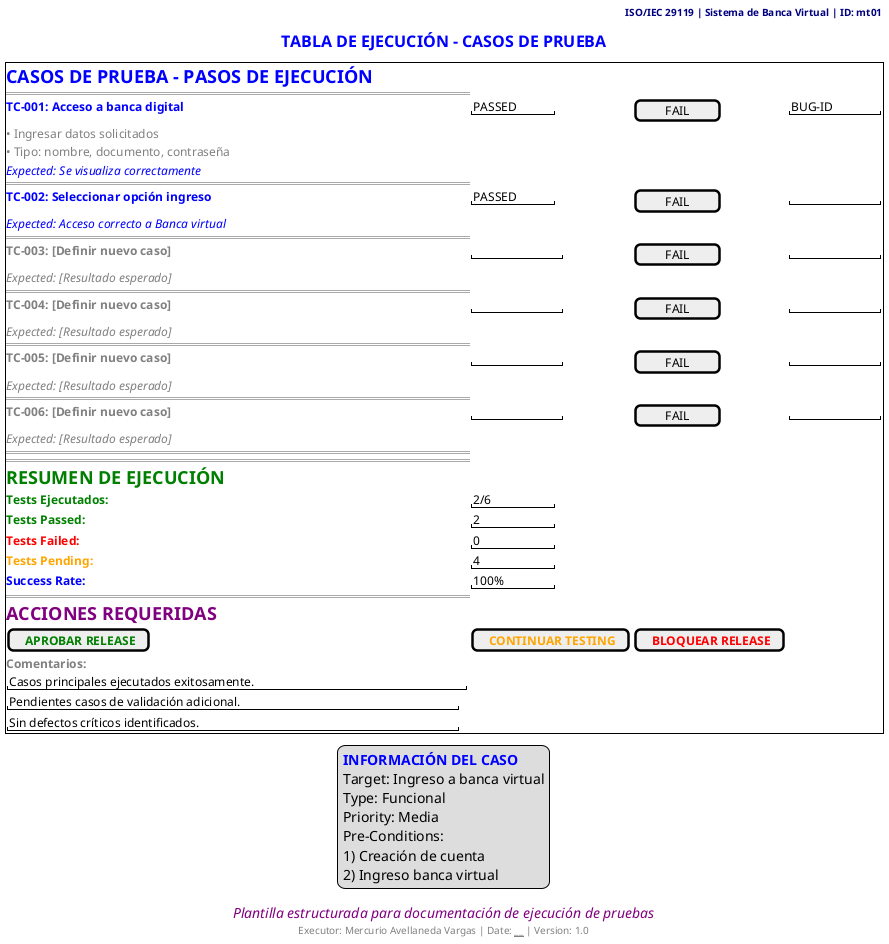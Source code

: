 @startsalt plantilla-tabla-ejecucion-estructurada
title <color:Blue><size:16><b>TABLA DE EJECUCIÓN - CASOS DE PRUEBA</b></color>
header <color:Navy><b>ISO/IEC 29119 | Sistema de Banca Virtual | ID: mt01</b></color>
footer <color:Gray><size:10>Executor: Mercurio Avellaneda Vargas | Date: __________ | Version: 1.0</color>
caption <color:Purple><i>Plantilla estructurada para documentación de ejecución de pruebas</i></color>

legend
<color:Blue><b>INFORMACIÓN DEL CASO</b></color>
Target: Ingreso a banca virtual
Type: Funcional
Priority: Media
Pre-Conditions: 
1) Creación de cuenta
2) Ingreso banca virtual
end legend

{+
  ==<color:Blue><b>CASOS DE PRUEBA - PASOS DE EJECUCIÓN
  ====
  
  <color:Blue><b>TC-001: Acceso a banca digital              | "PASSED    " | [   FAIL   ] | "BUG-ID     "
  <color:Gray>• Ingresar datos solicitados                  | .            | .             | .
  <color:Gray>• Tipo: nombre, documento, contraseña         | .            | .             | .
  <color:Blue><i>Expected: Se visualiza correctamente       | .            | .             | .
  ====
  
  <color:Blue><b>TC-002: Seleccionar opción ingreso          | "PASSED    " | [   FAIL   ] | "           "
  <color:Blue><i>Expected: Acceso correcto a Banca virtual  | .            | .             | .
  ====
  
  <color:Gray><b>TC-003: [Definir nuevo caso]               | "           " | [   FAIL   ] | "           "
  <color:Gray><i>Expected: [Resultado esperado]             | .            | .             | .
  ====
  
  <color:Gray><b>TC-004: [Definir nuevo caso]               | "           " | [   FAIL   ] | "           "
  <color:Gray><i>Expected: [Resultado esperado]             | .            | .             | .
  ====
  
  <color:Gray><b>TC-005: [Definir nuevo caso]               | "           " | [   FAIL   ] | "           "
  <color:Gray><i>Expected: [Resultado esperado]             | .            | .             | .
  ====
  
  <color:Gray><b>TC-006: [Definir nuevo caso]               | "           " | [   FAIL   ] | "           "
  <color:Gray><i>Expected: [Resultado esperado]             | .            | .             | .
  ====
  ====
  
  ==<color:Green><b>RESUMEN DE EJECUCIÓN
  
  <color:Green><b>Tests Ejecutados:    | "2/6       "
  <color:Green><b>Tests Passed:        | "2         "
  <color:Red><b>Tests Failed:          | "0         "
  <color:Orange><b>Tests Pending:       | "4         "
  <color:Blue><b>Success Rate:         | "100%      "
  
  ====
  
  ==<color:Purple><b>ACCIONES REQUERIDAS
  
  [<color:Green><b> APROBAR RELEASE ]  |  [<color:Orange><b> CONTINUAR TESTING ]  |  [<color:Red><b> BLOQUEAR RELEASE ]
  
  <color:Gray><b>Comentarios:
  "Casos principales ejecutados exitosamente.               "
  "Pendientes casos de validación adicional.               "
  "Sin defectos críticos identificados.                    "
}

@endsalt